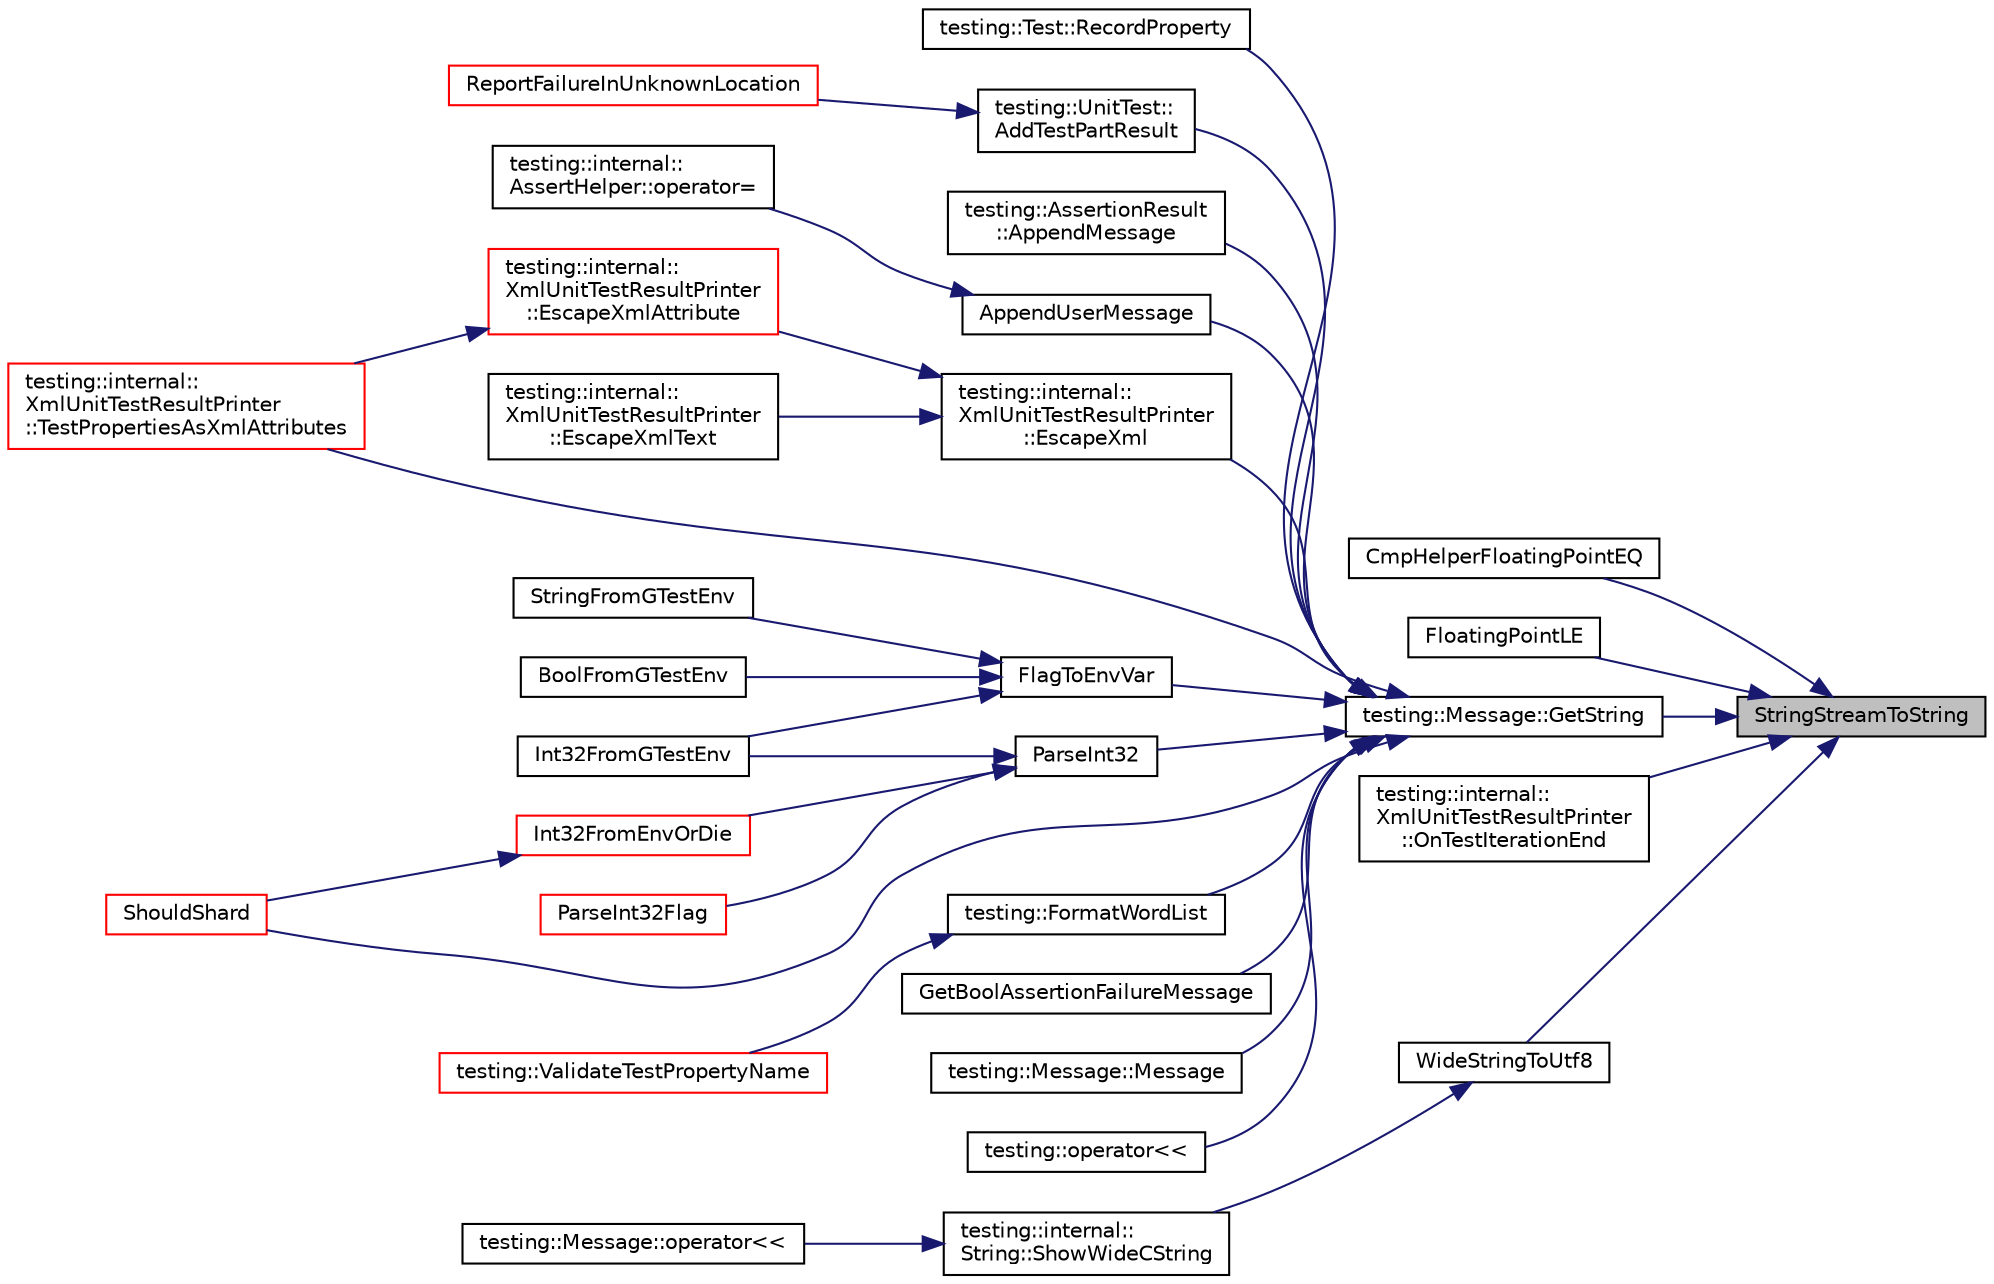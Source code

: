 digraph "StringStreamToString"
{
 // INTERACTIVE_SVG=YES
 // LATEX_PDF_SIZE
  bgcolor="transparent";
  edge [fontname="Helvetica",fontsize="10",labelfontname="Helvetica",labelfontsize="10"];
  node [fontname="Helvetica",fontsize="10",shape=record];
  rankdir="RL";
  Node1 [label="StringStreamToString",height=0.2,width=0.4,color="black", fillcolor="grey75", style="filled", fontcolor="black",tooltip=" "];
  Node1 -> Node2 [dir="back",color="midnightblue",fontsize="10",style="solid",fontname="Helvetica"];
  Node2 [label="CmpHelperFloatingPointEQ",height=0.2,width=0.4,color="black",URL="$d0/da7/namespacetesting_1_1internal_a98ce463e5dbe0c6120fa817e1f8f2944.html#a98ce463e5dbe0c6120fa817e1f8f2944",tooltip=" "];
  Node1 -> Node3 [dir="back",color="midnightblue",fontsize="10",style="solid",fontname="Helvetica"];
  Node3 [label="FloatingPointLE",height=0.2,width=0.4,color="black",URL="$d0/da7/namespacetesting_1_1internal_a17b52b6b1f81f6dcad5cc4d12e5173a6.html#a17b52b6b1f81f6dcad5cc4d12e5173a6",tooltip=" "];
  Node1 -> Node4 [dir="back",color="midnightblue",fontsize="10",style="solid",fontname="Helvetica"];
  Node4 [label="testing::Message::GetString",height=0.2,width=0.4,color="black",URL="$d3/d98/classtesting_1_1Message_a764f99b38cb3cd18ab87c5261321e063.html#a764f99b38cb3cd18ab87c5261321e063",tooltip=" "];
  Node4 -> Node5 [dir="back",color="midnightblue",fontsize="10",style="solid",fontname="Helvetica"];
  Node5 [label="testing::UnitTest::\lAddTestPartResult",height=0.2,width=0.4,color="black",URL="$d5/d21/classtesting_1_1UnitTest_ac9d74c9edbbc9f363be7633138e7ab7f.html#ac9d74c9edbbc9f363be7633138e7ab7f",tooltip=" "];
  Node5 -> Node6 [dir="back",color="midnightblue",fontsize="10",style="solid",fontname="Helvetica"];
  Node6 [label="ReportFailureInUnknownLocation",height=0.2,width=0.4,color="red",URL="$d0/da7/namespacetesting_1_1internal_a4fdfe94b1ad045e6e66e6227dd0d130d.html#a4fdfe94b1ad045e6e66e6227dd0d130d",tooltip=" "];
  Node4 -> Node14 [dir="back",color="midnightblue",fontsize="10",style="solid",fontname="Helvetica"];
  Node14 [label="testing::AssertionResult\l::AppendMessage",height=0.2,width=0.4,color="black",URL="$dd/d5f/classtesting_1_1AssertionResult_af5a0f627b22e44c51dbfd428ade27d76.html#af5a0f627b22e44c51dbfd428ade27d76",tooltip=" "];
  Node4 -> Node15 [dir="back",color="midnightblue",fontsize="10",style="solid",fontname="Helvetica"];
  Node15 [label="AppendUserMessage",height=0.2,width=0.4,color="black",URL="$d0/da7/namespacetesting_1_1internal_a03976378124361dddf218c46dc500e5d.html#a03976378124361dddf218c46dc500e5d",tooltip=" "];
  Node15 -> Node16 [dir="back",color="midnightblue",fontsize="10",style="solid",fontname="Helvetica"];
  Node16 [label="testing::internal::\lAssertHelper::operator=",height=0.2,width=0.4,color="black",URL="$d7/d85/classtesting_1_1internal_1_1AssertHelper_aae0e935df830718fd78f39850521d967.html#aae0e935df830718fd78f39850521d967",tooltip=" "];
  Node4 -> Node17 [dir="back",color="midnightblue",fontsize="10",style="solid",fontname="Helvetica"];
  Node17 [label="testing::internal::\lXmlUnitTestResultPrinter\l::EscapeXml",height=0.2,width=0.4,color="black",URL="$d6/de5/classtesting_1_1internal_1_1XmlUnitTestResultPrinter_a574c52329b5b097822f969ce2007d97f.html#a574c52329b5b097822f969ce2007d97f",tooltip=" "];
  Node17 -> Node18 [dir="back",color="midnightblue",fontsize="10",style="solid",fontname="Helvetica"];
  Node18 [label="testing::internal::\lXmlUnitTestResultPrinter\l::EscapeXmlAttribute",height=0.2,width=0.4,color="red",URL="$d6/de5/classtesting_1_1internal_1_1XmlUnitTestResultPrinter_acf1a6d570b5f55d2cf7deba7c0cd374a.html#acf1a6d570b5f55d2cf7deba7c0cd374a",tooltip=" "];
  Node18 -> Node24 [dir="back",color="midnightblue",fontsize="10",style="solid",fontname="Helvetica"];
  Node24 [label="testing::internal::\lXmlUnitTestResultPrinter\l::TestPropertiesAsXmlAttributes",height=0.2,width=0.4,color="red",URL="$d6/de5/classtesting_1_1internal_1_1XmlUnitTestResultPrinter_ae6b121e2b6c573baab04973b8616268d.html#ae6b121e2b6c573baab04973b8616268d",tooltip=" "];
  Node17 -> Node25 [dir="back",color="midnightblue",fontsize="10",style="solid",fontname="Helvetica"];
  Node25 [label="testing::internal::\lXmlUnitTestResultPrinter\l::EscapeXmlText",height=0.2,width=0.4,color="black",URL="$d6/de5/classtesting_1_1internal_1_1XmlUnitTestResultPrinter_a91d326b45970fe5317fdec9d41c533b3.html#a91d326b45970fe5317fdec9d41c533b3",tooltip=" "];
  Node4 -> Node26 [dir="back",color="midnightblue",fontsize="10",style="solid",fontname="Helvetica"];
  Node26 [label="FlagToEnvVar",height=0.2,width=0.4,color="black",URL="$d0/da7/namespacetesting_1_1internal_a7540386ecf74d7ab7e2fa6089db94682.html#a7540386ecf74d7ab7e2fa6089db94682",tooltip=" "];
  Node26 -> Node27 [dir="back",color="midnightblue",fontsize="10",style="solid",fontname="Helvetica"];
  Node27 [label="BoolFromGTestEnv",height=0.2,width=0.4,color="black",URL="$d0/da7/namespacetesting_1_1internal_af17bf74326e1076c47455ef2618c1a1a.html#af17bf74326e1076c47455ef2618c1a1a",tooltip=" "];
  Node26 -> Node28 [dir="back",color="midnightblue",fontsize="10",style="solid",fontname="Helvetica"];
  Node28 [label="Int32FromGTestEnv",height=0.2,width=0.4,color="black",URL="$d0/da7/namespacetesting_1_1internal_ae2d19821e0bf27e57b2eafe843401e69.html#ae2d19821e0bf27e57b2eafe843401e69",tooltip=" "];
  Node26 -> Node29 [dir="back",color="midnightblue",fontsize="10",style="solid",fontname="Helvetica"];
  Node29 [label="StringFromGTestEnv",height=0.2,width=0.4,color="black",URL="$d0/da7/namespacetesting_1_1internal_a521e624413f88ad92ebfc23ea89c3f1b.html#a521e624413f88ad92ebfc23ea89c3f1b",tooltip=" "];
  Node4 -> Node30 [dir="back",color="midnightblue",fontsize="10",style="solid",fontname="Helvetica"];
  Node30 [label="testing::FormatWordList",height=0.2,width=0.4,color="black",URL="$d0/d75/namespacetesting_a4354761948a5cf56fdf905418a0f78f1.html#a4354761948a5cf56fdf905418a0f78f1",tooltip=" "];
  Node30 -> Node31 [dir="back",color="midnightblue",fontsize="10",style="solid",fontname="Helvetica"];
  Node31 [label="testing::ValidateTestPropertyName",height=0.2,width=0.4,color="red",URL="$d0/d75/namespacetesting_a4c9bd414747bf0563bfdb32a2307dcdf.html#a4c9bd414747bf0563bfdb32a2307dcdf",tooltip=" "];
  Node4 -> Node39 [dir="back",color="midnightblue",fontsize="10",style="solid",fontname="Helvetica"];
  Node39 [label="GetBoolAssertionFailureMessage",height=0.2,width=0.4,color="black",URL="$d0/da7/namespacetesting_1_1internal_ae1695f7d1559c009775af3911bd8370b.html#ae1695f7d1559c009775af3911bd8370b",tooltip=" "];
  Node4 -> Node40 [dir="back",color="midnightblue",fontsize="10",style="solid",fontname="Helvetica"];
  Node40 [label="testing::Message::Message",height=0.2,width=0.4,color="black",URL="$d3/d98/classtesting_1_1Message_a88a351ea6cb0a42238744a6565ab665f.html#a88a351ea6cb0a42238744a6565ab665f",tooltip=" "];
  Node4 -> Node41 [dir="back",color="midnightblue",fontsize="10",style="solid",fontname="Helvetica"];
  Node41 [label="testing::operator\<\<",height=0.2,width=0.4,color="black",URL="$d0/d75/namespacetesting_a7b802e532fd68749765cb7dc156130db.html#a7b802e532fd68749765cb7dc156130db",tooltip=" "];
  Node4 -> Node42 [dir="back",color="midnightblue",fontsize="10",style="solid",fontname="Helvetica"];
  Node42 [label="ParseInt32",height=0.2,width=0.4,color="black",URL="$d0/da7/namespacetesting_1_1internal_a3bd151d0274b216f9c2e6275ccc4a9a3.html#a3bd151d0274b216f9c2e6275ccc4a9a3",tooltip=" "];
  Node42 -> Node43 [dir="back",color="midnightblue",fontsize="10",style="solid",fontname="Helvetica"];
  Node43 [label="Int32FromEnvOrDie",height=0.2,width=0.4,color="red",URL="$d0/da7/namespacetesting_1_1internal_afec7cf2eb159fa969f88d192ee507d23.html#afec7cf2eb159fa969f88d192ee507d23",tooltip=" "];
  Node43 -> Node46 [dir="back",color="midnightblue",fontsize="10",style="solid",fontname="Helvetica"];
  Node46 [label="ShouldShard",height=0.2,width=0.4,color="red",URL="$d0/da7/namespacetesting_1_1internal_a57e2697262a419061fc4cd3377a9271e.html#a57e2697262a419061fc4cd3377a9271e",tooltip=" "];
  Node42 -> Node28 [dir="back",color="midnightblue",fontsize="10",style="solid",fontname="Helvetica"];
  Node42 -> Node47 [dir="back",color="midnightblue",fontsize="10",style="solid",fontname="Helvetica"];
  Node47 [label="ParseInt32Flag",height=0.2,width=0.4,color="red",URL="$d0/da7/namespacetesting_1_1internal_a082f2d6b59adc025b035b2c51b0fc47e.html#a082f2d6b59adc025b035b2c51b0fc47e",tooltip=" "];
  Node4 -> Node37 [dir="back",color="midnightblue",fontsize="10",style="solid",fontname="Helvetica"];
  Node37 [label="testing::Test::RecordProperty",height=0.2,width=0.4,color="black",URL="$db/d9f/classtesting_1_1Test_a77a5dc399e423865154ce5e5b10dd1c0.html#a77a5dc399e423865154ce5e5b10dd1c0",tooltip=" "];
  Node4 -> Node46 [dir="back",color="midnightblue",fontsize="10",style="solid",fontname="Helvetica"];
  Node4 -> Node24 [dir="back",color="midnightblue",fontsize="10",style="solid",fontname="Helvetica"];
  Node1 -> Node23 [dir="back",color="midnightblue",fontsize="10",style="solid",fontname="Helvetica"];
  Node23 [label="testing::internal::\lXmlUnitTestResultPrinter\l::OnTestIterationEnd",height=0.2,width=0.4,color="black",URL="$d6/de5/classtesting_1_1internal_1_1XmlUnitTestResultPrinter_aa21b349a51378e47877ee6d153c37116.html#aa21b349a51378e47877ee6d153c37116",tooltip=" "];
  Node1 -> Node54 [dir="back",color="midnightblue",fontsize="10",style="solid",fontname="Helvetica"];
  Node54 [label="WideStringToUtf8",height=0.2,width=0.4,color="black",URL="$d0/da7/namespacetesting_1_1internal_a34ba5cda1864f3228954b3a5c8f6b07d.html#a34ba5cda1864f3228954b3a5c8f6b07d",tooltip=" "];
  Node54 -> Node55 [dir="back",color="midnightblue",fontsize="10",style="solid",fontname="Helvetica"];
  Node55 [label="testing::internal::\lString::ShowWideCString",height=0.2,width=0.4,color="black",URL="$d2/df8/classtesting_1_1internal_1_1String_ad3067374c710673e1466b61fc8a368e0.html#ad3067374c710673e1466b61fc8a368e0",tooltip=" "];
  Node55 -> Node56 [dir="back",color="midnightblue",fontsize="10",style="solid",fontname="Helvetica"];
  Node56 [label="testing::Message::operator\<\<",height=0.2,width=0.4,color="black",URL="$d3/d98/classtesting_1_1Message_a95275647fadb494c90d9e93b502b6a47.html#a95275647fadb494c90d9e93b502b6a47",tooltip=" "];
}
